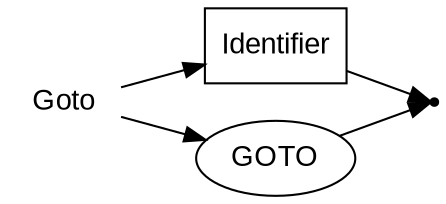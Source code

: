 digraph GOTO {
  rankdir=LR;
  node [fontname="Arial"];
  start [label="Goto" shape=plaintext];
  end [label="" shape=point];
  A [label="Identifier" shape=box];
  B [label="GOTO" shape=oval];
  start -> B;
  start -> A;
  A -> end;
  B -> end;
}
